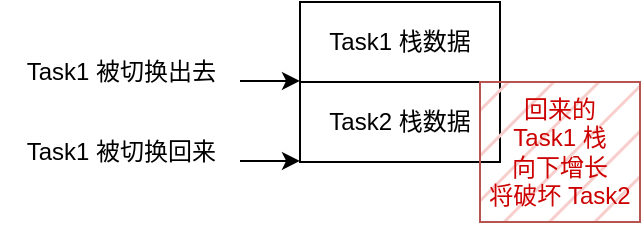 <mxfile>
    <diagram id="CBWTxGyERXmDpSufS4Sj" name="Page-1">
        <mxGraphModel dx="362" dy="368" grid="1" gridSize="10" guides="1" tooltips="1" connect="1" arrows="1" fold="1" page="1" pageScale="1" pageWidth="850" pageHeight="1100" math="0" shadow="0">
            <root>
                <mxCell id="0"/>
                <mxCell id="1" parent="0"/>
                <mxCell id="3" value="Task2 栈数据" style="rounded=0;whiteSpace=wrap;html=1;" parent="1" vertex="1">
                    <mxGeometry x="210" y="180" width="100" height="40" as="geometry"/>
                </mxCell>
                <mxCell id="6" value="Task1 栈数据" style="rounded=0;whiteSpace=wrap;html=1;" parent="1" vertex="1">
                    <mxGeometry x="210" y="140" width="100" height="40" as="geometry"/>
                </mxCell>
                <mxCell id="7" value="" style="endArrow=classic;html=1;" parent="1" edge="1">
                    <mxGeometry width="50" height="50" relative="1" as="geometry">
                        <mxPoint x="180" y="179.46" as="sourcePoint"/>
                        <mxPoint x="210" y="179.46" as="targetPoint"/>
                    </mxGeometry>
                </mxCell>
                <mxCell id="8" value="Task1 被切换出去" style="text;html=1;align=right;verticalAlign=middle;whiteSpace=wrap;rounded=0;" parent="1" vertex="1">
                    <mxGeometry x="60" y="160" width="110" height="30" as="geometry"/>
                </mxCell>
                <mxCell id="16" value="&lt;font style=&quot;color: rgb(204, 0, 0);&quot;&gt;回来的&lt;/font&gt;&lt;div&gt;&lt;font style=&quot;color: rgb(204, 0, 0);&quot;&gt;Task1 栈&lt;/font&gt;&lt;div&gt;&lt;font color=&quot;#cc0000&quot;&gt;向下增长&lt;br&gt;&lt;/font&gt;&lt;div&gt;&lt;font style=&quot;color: rgb(204, 0, 0);&quot;&gt;将破坏 Task2&lt;/font&gt;&lt;/div&gt;&lt;/div&gt;&lt;/div&gt;" style="rounded=0;whiteSpace=wrap;html=1;fillColor=#f8cecc;strokeColor=#b85450;fillStyle=hatch;fontColor=#CC0000;" parent="1" vertex="1">
                    <mxGeometry x="300" y="180" width="80" height="70" as="geometry"/>
                </mxCell>
                <mxCell id="17" value="" style="endArrow=classic;html=1;" edge="1" parent="1">
                    <mxGeometry width="50" height="50" relative="1" as="geometry">
                        <mxPoint x="180" y="219.46" as="sourcePoint"/>
                        <mxPoint x="210" y="219.46" as="targetPoint"/>
                    </mxGeometry>
                </mxCell>
                <mxCell id="18" value="Task1 被切换回来" style="text;html=1;align=right;verticalAlign=middle;whiteSpace=wrap;rounded=0;" vertex="1" parent="1">
                    <mxGeometry x="60" y="200" width="110" height="30" as="geometry"/>
                </mxCell>
            </root>
        </mxGraphModel>
    </diagram>
</mxfile>